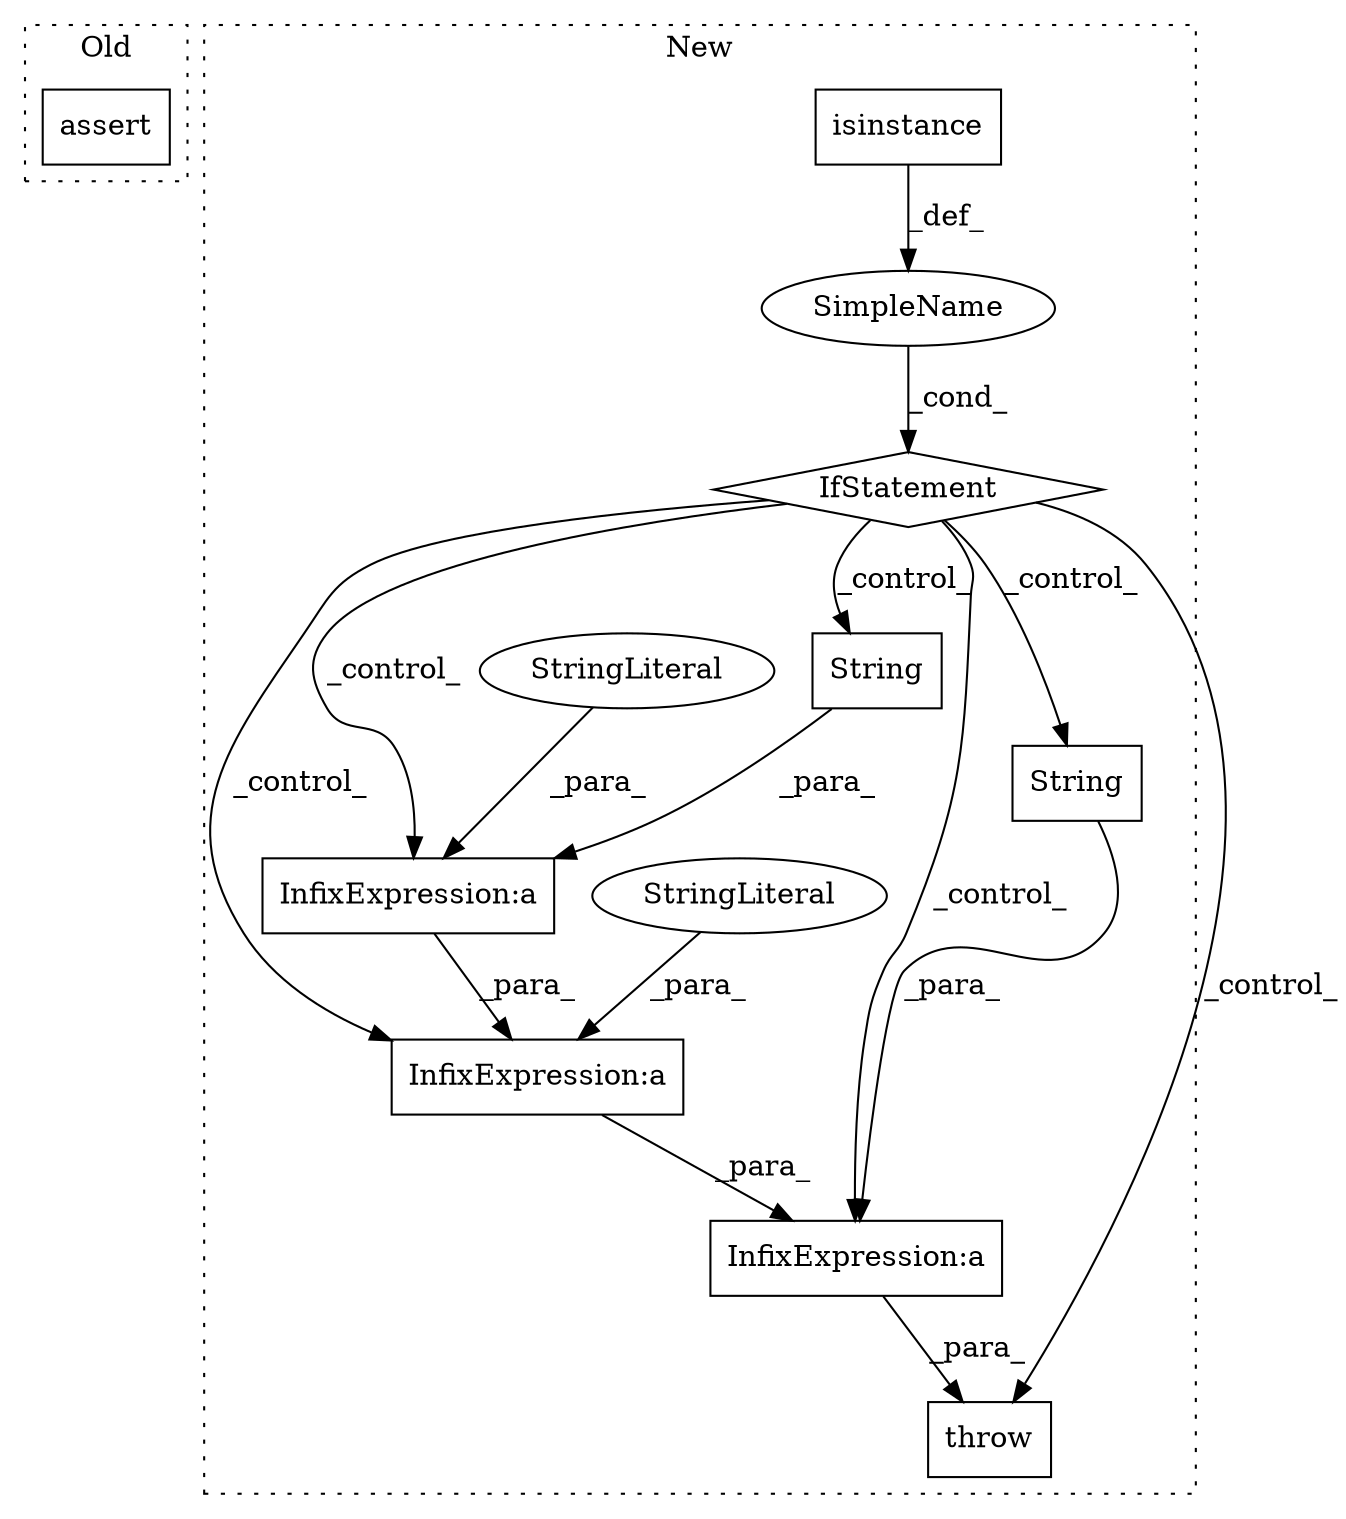 digraph G {
subgraph cluster0 {
1 [label="assert" a="6" s="214" l="7" shape="box"];
label = "Old";
style="dotted";
}
subgraph cluster1 {
2 [label="String" a="32" s="887,905" l="7,1" shape="box"];
3 [label="IfStatement" a="25" s="276,319" l="4,2" shape="diamond"];
4 [label="SimpleName" a="42" s="" l="" shape="ellipse"];
5 [label="InfixExpression:a" a="27" s="907" l="3" shape="box"];
6 [label="StringLiteral" a="45" s="910" l="4" shape="ellipse"];
7 [label="String" a="32" s="918,935" l="7,1" shape="box"];
8 [label="InfixExpression:a" a="27" s="884" l="3" shape="box"];
9 [label="StringLiteral" a="45" s="874" l="10" shape="ellipse"];
10 [label="InfixExpression:a" a="27" s="915" l="3" shape="box"];
11 [label="throw" a="53" s="855" l="6" shape="box"];
12 [label="isinstance" a="32" s="280,318" l="11,1" shape="box"];
label = "New";
style="dotted";
}
2 -> 8 [label="_para_"];
3 -> 10 [label="_control_"];
3 -> 11 [label="_control_"];
3 -> 7 [label="_control_"];
3 -> 2 [label="_control_"];
3 -> 8 [label="_control_"];
3 -> 5 [label="_control_"];
4 -> 3 [label="_cond_"];
5 -> 10 [label="_para_"];
6 -> 5 [label="_para_"];
7 -> 10 [label="_para_"];
8 -> 5 [label="_para_"];
9 -> 8 [label="_para_"];
10 -> 11 [label="_para_"];
12 -> 4 [label="_def_"];
}